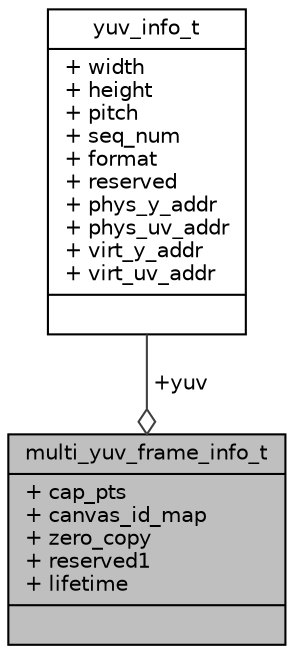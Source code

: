 digraph "multi_yuv_frame_info_t"
{
 // INTERACTIVE_SVG=YES
 // LATEX_PDF_SIZE
  bgcolor="transparent";
  edge [fontname="Helvetica",fontsize="10",labelfontname="Helvetica",labelfontsize="10"];
  node [fontname="Helvetica",fontsize="10",shape=record];
  Node1 [label="{multi_yuv_frame_info_t\n|+ cap_pts\l+ canvas_id_map\l+ zero_copy\l+ reserved1\l+ lifetime\l|}",height=0.2,width=0.4,color="black", fillcolor="grey75", style="filled", fontcolor="black",tooltip="Defines the captured multi-YUV frame information."];
  Node2 -> Node1 [color="grey25",fontsize="10",style="solid",label=" +yuv" ,arrowhead="odiamond",fontname="Helvetica"];
  Node2 [label="{yuv_info_t\n|+ width\l+ height\l+ pitch\l+ seq_num\l+ format\l+ reserved\l+ phys_y_addr\l+ phys_uv_addr\l+ virt_y_addr\l+ virt_uv_addr\l|}",height=0.2,width=0.4,color="black",URL="$d9/dc6/structyuv__info__t.html",tooltip="Defines YUV frame information."];
}
